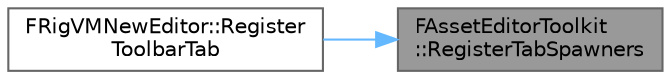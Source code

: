 digraph "FAssetEditorToolkit::RegisterTabSpawners"
{
 // INTERACTIVE_SVG=YES
 // LATEX_PDF_SIZE
  bgcolor="transparent";
  edge [fontname=Helvetica,fontsize=10,labelfontname=Helvetica,labelfontsize=10];
  node [fontname=Helvetica,fontsize=10,shape=box,height=0.2,width=0.4];
  rankdir="RL";
  Node1 [id="Node000001",label="FAssetEditorToolkit\l::RegisterTabSpawners",height=0.2,width=0.4,color="gray40", fillcolor="grey60", style="filled", fontcolor="black",tooltip="IToolkit interface."];
  Node1 -> Node2 [id="edge1_Node000001_Node000002",dir="back",color="steelblue1",style="solid",tooltip=" "];
  Node2 [id="Node000002",label="FRigVMNewEditor::Register\lToolbarTab",height=0.2,width=0.4,color="grey40", fillcolor="white", style="filled",URL="$d0/d32/classFRigVMNewEditor.html#aebf667ada57ad70b5ef88f92da51380f",tooltip=" "];
}
